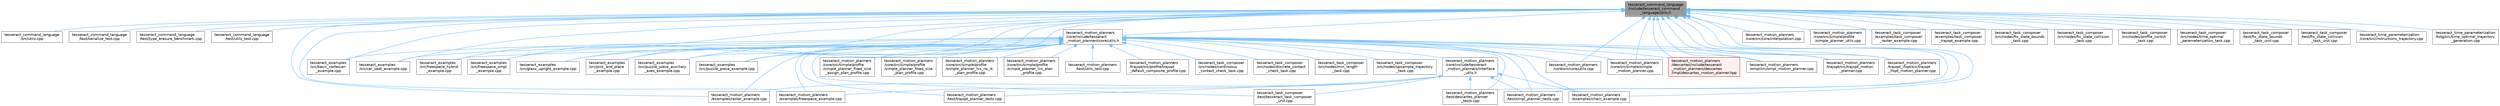 digraph "tesseract_command_language/include/tesseract_command_language/utils.h"
{
 // LATEX_PDF_SIZE
  bgcolor="transparent";
  edge [fontname=Helvetica,fontsize=10,labelfontname=Helvetica,labelfontsize=10];
  node [fontname=Helvetica,fontsize=10,shape=box,height=0.2,width=0.4];
  Node1 [label="tesseract_command_language\l/include/tesseract_command\l_language/utils.h",height=0.2,width=0.4,color="gray40", fillcolor="grey60", style="filled", fontcolor="black",tooltip=" "];
  Node1 -> Node2 [dir="back",color="steelblue1",style="solid"];
  Node2 [label="tesseract_command_language\l/src/utils.cpp",height=0.2,width=0.4,color="grey40", fillcolor="white", style="filled",URL="$df/d2b/tesseract__command__language_2src_2utils_8cpp.html",tooltip=" "];
  Node1 -> Node3 [dir="back",color="steelblue1",style="solid"];
  Node3 [label="tesseract_command_language\l/test/serialize_test.cpp",height=0.2,width=0.4,color="grey40", fillcolor="white", style="filled",URL="$de/df3/tesseract__command__language_2test_2serialize__test_8cpp.html",tooltip=" "];
  Node1 -> Node4 [dir="back",color="steelblue1",style="solid"];
  Node4 [label="tesseract_command_language\l/test/type_erasure_benchmark.cpp",height=0.2,width=0.4,color="grey40", fillcolor="white", style="filled",URL="$d1/dbe/type__erasure__benchmark_8cpp.html",tooltip=" "];
  Node1 -> Node5 [dir="back",color="steelblue1",style="solid"];
  Node5 [label="tesseract_command_language\l/test/utils_test.cpp",height=0.2,width=0.4,color="grey40", fillcolor="white", style="filled",URL="$d8/df6/tesseract__command__language_2test_2utils__test_8cpp.html",tooltip=" "];
  Node1 -> Node6 [dir="back",color="steelblue1",style="solid"];
  Node6 [label="tesseract_examples\l/src/basic_cartesian\l_example.cpp",height=0.2,width=0.4,color="grey40", fillcolor="white", style="filled",URL="$da/d69/basic__cartesian__example_8cpp.html",tooltip=" "];
  Node1 -> Node7 [dir="back",color="steelblue1",style="solid"];
  Node7 [label="tesseract_examples\l/src/car_seat_example.cpp",height=0.2,width=0.4,color="grey40", fillcolor="white", style="filled",URL="$d0/d87/car__seat__example_8cpp.html",tooltip="Car seat example implementation."];
  Node1 -> Node8 [dir="back",color="steelblue1",style="solid"];
  Node8 [label="tesseract_examples\l/src/freespace_hybrid\l_example.cpp",height=0.2,width=0.4,color="grey40", fillcolor="white", style="filled",URL="$d1/dda/freespace__hybrid__example_8cpp.html",tooltip=" "];
  Node1 -> Node9 [dir="back",color="steelblue1",style="solid"];
  Node9 [label="tesseract_examples\l/src/freespace_ompl\l_example.cpp",height=0.2,width=0.4,color="grey40", fillcolor="white", style="filled",URL="$d1/d33/freespace__ompl__example_8cpp.html",tooltip="An example of a feespace motion planning with OMPL."];
  Node1 -> Node10 [dir="back",color="steelblue1",style="solid"];
  Node10 [label="tesseract_examples\l/src/glass_upright_example.cpp",height=0.2,width=0.4,color="grey40", fillcolor="white", style="filled",URL="$dc/da1/glass__upright__example_8cpp.html",tooltip="Glass upright example implementation."];
  Node1 -> Node11 [dir="back",color="steelblue1",style="solid"];
  Node11 [label="tesseract_examples\l/src/pick_and_place\l_example.cpp",height=0.2,width=0.4,color="grey40", fillcolor="white", style="filled",URL="$d9/d6a/pick__and__place__example_8cpp.html",tooltip="Pick and place implementation."];
  Node1 -> Node12 [dir="back",color="steelblue1",style="solid"];
  Node12 [label="tesseract_examples\l/src/puzzle_piece_auxillary\l_axes_example.cpp",height=0.2,width=0.4,color="grey40", fillcolor="white", style="filled",URL="$d3/d7e/puzzle__piece__auxillary__axes__example_8cpp.html",tooltip="Puzzle piece auxillary axes implementation."];
  Node1 -> Node13 [dir="back",color="steelblue1",style="solid"];
  Node13 [label="tesseract_examples\l/src/puzzle_piece_example.cpp",height=0.2,width=0.4,color="grey40", fillcolor="white", style="filled",URL="$dd/d8f/puzzle__piece__example_8cpp.html",tooltip="Puzzle piece example implementation."];
  Node1 -> Node14 [dir="back",color="steelblue1",style="solid"];
  Node14 [label="tesseract_motion_planners\l/core/include/tesseract\l_motion_planners/core/utils.h",height=0.2,width=0.4,color="grey40", fillcolor="white", style="filled",URL="$d9/d8b/tesseract__motion__planners_2core_2include_2tesseract__motion__planners_2core_2utils_8h.html",tooltip="Planner utility functions."];
  Node14 -> Node6 [dir="back",color="steelblue1",style="solid"];
  Node14 -> Node7 [dir="back",color="steelblue1",style="solid"];
  Node14 -> Node8 [dir="back",color="steelblue1",style="solid"];
  Node14 -> Node9 [dir="back",color="steelblue1",style="solid"];
  Node14 -> Node10 [dir="back",color="steelblue1",style="solid"];
  Node14 -> Node11 [dir="back",color="steelblue1",style="solid"];
  Node14 -> Node12 [dir="back",color="steelblue1",style="solid"];
  Node14 -> Node13 [dir="back",color="steelblue1",style="solid"];
  Node14 -> Node15 [dir="back",color="steelblue1",style="solid"];
  Node15 [label="tesseract_motion_planners\l/core/include/tesseract\l_motion_planners/interface\l_utils.h",height=0.2,width=0.4,color="grey40", fillcolor="white", style="filled",URL="$d8/df9/interface__utils_8h.html",tooltip=" "];
  Node15 -> Node16 [dir="back",color="steelblue1",style="solid"];
  Node16 [label="tesseract_motion_planners\l/examples/chain_example.cpp",height=0.2,width=0.4,color="grey40", fillcolor="white", style="filled",URL="$d2/de8/chain__example_8cpp.html",tooltip="Chained motion planning example."];
  Node15 -> Node17 [dir="back",color="steelblue1",style="solid"];
  Node17 [label="tesseract_motion_planners\l/examples/freespace_example.cpp",height=0.2,width=0.4,color="grey40", fillcolor="white", style="filled",URL="$d4/d82/freespace__example_8cpp.html",tooltip="Freespace motion planning example."];
  Node15 -> Node18 [dir="back",color="steelblue1",style="solid"];
  Node18 [label="tesseract_motion_planners\l/examples/raster_example.cpp",height=0.2,width=0.4,color="grey40", fillcolor="white", style="filled",URL="$d4/dfe/raster__example_8cpp.html",tooltip="Raster motion planning example."];
  Node15 -> Node19 [dir="back",color="steelblue1",style="solid"];
  Node19 [label="tesseract_motion_planners\l/test/descartes_planner\l_tests.cpp",height=0.2,width=0.4,color="grey40", fillcolor="white", style="filled",URL="$d6/dcb/descartes__planner__tests_8cpp.html",tooltip="This contains unit test for the tesseract descartes planner."];
  Node15 -> Node20 [dir="back",color="steelblue1",style="solid"];
  Node20 [label="tesseract_motion_planners\l/test/ompl_planner_tests.cpp",height=0.2,width=0.4,color="grey40", fillcolor="white", style="filled",URL="$d9/d5d/ompl__planner__tests_8cpp.html",tooltip="This contains unit test for the tesseract descartes planner."];
  Node15 -> Node21 [dir="back",color="steelblue1",style="solid"];
  Node21 [label="tesseract_motion_planners\l/test/trajopt_planner_tests.cpp",height=0.2,width=0.4,color="grey40", fillcolor="white", style="filled",URL="$db/d0c/trajopt__planner__tests_8cpp.html",tooltip=" "];
  Node15 -> Node22 [dir="back",color="steelblue1",style="solid"];
  Node22 [label="tesseract_task_composer\l/test/tesseract_task_composer\l_unit.cpp",height=0.2,width=0.4,color="grey40", fillcolor="white", style="filled",URL="$d7/db5/tesseract__task__composer__unit_8cpp.html",tooltip=" "];
  Node14 -> Node23 [dir="back",color="steelblue1",style="solid"];
  Node23 [label="tesseract_motion_planners\l/core/src/core/utils.cpp",height=0.2,width=0.4,color="grey40", fillcolor="white", style="filled",URL="$d9/d32/tesseract__motion__planners_2core_2src_2core_2utils_8cpp.html",tooltip=" "];
  Node14 -> Node24 [dir="back",color="steelblue1",style="solid"];
  Node24 [label="tesseract_motion_planners\l/core/src/simple/profile\l/simple_planner_fixed_size\l_assign_plan_profile.cpp",height=0.2,width=0.4,color="grey40", fillcolor="white", style="filled",URL="$d3/db1/simple__planner__fixed__size__assign__plan__profile_8cpp.html",tooltip=" "];
  Node14 -> Node25 [dir="back",color="steelblue1",style="solid"];
  Node25 [label="tesseract_motion_planners\l/core/src/simple/profile\l/simple_planner_fixed_size\l_plan_profile.cpp",height=0.2,width=0.4,color="grey40", fillcolor="white", style="filled",URL="$da/d37/simple__planner__fixed__size__plan__profile_8cpp.html",tooltip=" "];
  Node14 -> Node26 [dir="back",color="steelblue1",style="solid"];
  Node26 [label="tesseract_motion_planners\l/core/src/simple/profile\l/simple_planner_lvs_no_ik\l_plan_profile.cpp",height=0.2,width=0.4,color="grey40", fillcolor="white", style="filled",URL="$d0/d55/simple__planner__lvs__no__ik__plan__profile_8cpp.html",tooltip="This does not use inverse kinematics."];
  Node14 -> Node27 [dir="back",color="steelblue1",style="solid"];
  Node27 [label="tesseract_motion_planners\l/core/src/simple/profile\l/simple_planner_lvs_plan\l_profile.cpp",height=0.2,width=0.4,color="grey40", fillcolor="white", style="filled",URL="$d7/ddb/simple__planner__lvs__plan__profile_8cpp.html",tooltip=" "];
  Node14 -> Node28 [dir="back",color="steelblue1",style="solid"];
  Node28 [label="tesseract_motion_planners\l/core/src/simple/simple\l_motion_planner.cpp",height=0.2,width=0.4,color="grey40", fillcolor="white", style="filled",URL="$dc/d28/simple__motion__planner_8cpp.html",tooltip="The simple planner is meant to be a tool for assigning values to the seed. The planner simply loops o..."];
  Node14 -> Node29 [dir="back",color="steelblue1",style="solid"];
  Node29 [label="tesseract_motion_planners\l/descartes/include/tesseract\l_motion_planners/descartes\l/impl/descartes_motion_planner.hpp",height=0.2,width=0.4,color="red", fillcolor="#FFF0F0", style="filled",URL="$dd/dad/descartes__motion__planner_8hpp.html",tooltip="Tesseract ROS Descartes planner."];
  Node14 -> Node16 [dir="back",color="steelblue1",style="solid"];
  Node14 -> Node17 [dir="back",color="steelblue1",style="solid"];
  Node14 -> Node18 [dir="back",color="steelblue1",style="solid"];
  Node14 -> Node31 [dir="back",color="steelblue1",style="solid"];
  Node31 [label="tesseract_motion_planners\l/ompl/src/ompl_motion_planner.cpp",height=0.2,width=0.4,color="grey40", fillcolor="white", style="filled",URL="$d8/d63/ompl__motion__planner_8cpp.html",tooltip="Tesseract OMPL motion planner."];
  Node14 -> Node19 [dir="back",color="steelblue1",style="solid"];
  Node14 -> Node20 [dir="back",color="steelblue1",style="solid"];
  Node14 -> Node21 [dir="back",color="steelblue1",style="solid"];
  Node14 -> Node32 [dir="back",color="steelblue1",style="solid"];
  Node32 [label="tesseract_motion_planners\l/test/utils_test.cpp",height=0.2,width=0.4,color="grey40", fillcolor="white", style="filled",URL="$d7/ddd/tesseract__motion__planners_2test_2utils__test_8cpp.html",tooltip=" "];
  Node14 -> Node33 [dir="back",color="steelblue1",style="solid"];
  Node33 [label="tesseract_motion_planners\l/trajopt/src/profile/trajopt\l_default_composite_profile.cpp",height=0.2,width=0.4,color="grey40", fillcolor="white", style="filled",URL="$d7/dc1/trajopt__default__composite__profile_8cpp.html",tooltip=" "];
  Node14 -> Node34 [dir="back",color="steelblue1",style="solid"];
  Node34 [label="tesseract_motion_planners\l/trajopt/src/trajopt_motion\l_planner.cpp",height=0.2,width=0.4,color="grey40", fillcolor="white", style="filled",URL="$dc/df5/trajopt__motion__planner_8cpp.html",tooltip=" "];
  Node14 -> Node35 [dir="back",color="steelblue1",style="solid"];
  Node35 [label="tesseract_motion_planners\l/trajopt_ifopt/src/trajopt\l_ifopt_motion_planner.cpp",height=0.2,width=0.4,color="grey40", fillcolor="white", style="filled",URL="$d8/d69/trajopt__ifopt__motion__planner_8cpp.html",tooltip=" "];
  Node14 -> Node36 [dir="back",color="steelblue1",style="solid"];
  Node36 [label="tesseract_task_composer\l/src/nodes/continuous\l_contact_check_task.cpp",height=0.2,width=0.4,color="grey40", fillcolor="white", style="filled",URL="$d6/da7/continuous__contact__check__task_8cpp.html",tooltip="Continuous collision check trajectory."];
  Node14 -> Node37 [dir="back",color="steelblue1",style="solid"];
  Node37 [label="tesseract_task_composer\l/src/nodes/discrete_contact\l_check_task.cpp",height=0.2,width=0.4,color="grey40", fillcolor="white", style="filled",URL="$df/d36/discrete__contact__check__task_8cpp.html",tooltip="Discrete collision check trajectory."];
  Node14 -> Node38 [dir="back",color="steelblue1",style="solid"];
  Node38 [label="tesseract_task_composer\l/src/nodes/min_length\l_task.cpp",height=0.2,width=0.4,color="grey40", fillcolor="white", style="filled",URL="$dd/d1c/min__length__task_8cpp.html",tooltip="Task for processing the seed so it meets a minimum length. Planners like trajopt need at least 10 sta..."];
  Node14 -> Node39 [dir="back",color="steelblue1",style="solid"];
  Node39 [label="tesseract_task_composer\l/src/nodes/upsample_trajectory\l_task.cpp",height=0.2,width=0.4,color="grey40", fillcolor="white", style="filled",URL="$d0/dce/upsample__trajectory__task_8cpp.html",tooltip=" "];
  Node14 -> Node22 [dir="back",color="steelblue1",style="solid"];
  Node1 -> Node40 [dir="back",color="steelblue1",style="solid"];
  Node40 [label="tesseract_motion_planners\l/core/src/core/interpolation.cpp",height=0.2,width=0.4,color="grey40", fillcolor="white", style="filled",URL="$d2/d6c/interpolation_8cpp.html",tooltip="Provides interpolation utils structs."];
  Node1 -> Node23 [dir="back",color="steelblue1",style="solid"];
  Node1 -> Node41 [dir="back",color="steelblue1",style="solid"];
  Node41 [label="tesseract_motion_planners\l/core/src/simple/profile\l/simple_planner_utils.cpp",height=0.2,width=0.4,color="grey40", fillcolor="white", style="filled",URL="$d7/d8c/simple__planner__utils_8cpp.html",tooltip="Provides interpolation utils structs."];
  Node1 -> Node28 [dir="back",color="steelblue1",style="solid"];
  Node1 -> Node29 [dir="back",color="steelblue1",style="solid"];
  Node1 -> Node16 [dir="back",color="steelblue1",style="solid"];
  Node1 -> Node17 [dir="back",color="steelblue1",style="solid"];
  Node1 -> Node18 [dir="back",color="steelblue1",style="solid"];
  Node1 -> Node31 [dir="back",color="steelblue1",style="solid"];
  Node1 -> Node19 [dir="back",color="steelblue1",style="solid"];
  Node1 -> Node20 [dir="back",color="steelblue1",style="solid"];
  Node1 -> Node34 [dir="back",color="steelblue1",style="solid"];
  Node1 -> Node35 [dir="back",color="steelblue1",style="solid"];
  Node1 -> Node42 [dir="back",color="steelblue1",style="solid"];
  Node42 [label="tesseract_task_composer\l/examples/task_composer\l_raster_example.cpp",height=0.2,width=0.4,color="grey40", fillcolor="white", style="filled",URL="$db/d4d/task__composer__raster__example_8cpp.html",tooltip=" "];
  Node1 -> Node43 [dir="back",color="steelblue1",style="solid"];
  Node43 [label="tesseract_task_composer\l/examples/task_composer\l_trajopt_example.cpp",height=0.2,width=0.4,color="grey40", fillcolor="white", style="filled",URL="$de/d6f/task__composer__trajopt__example_8cpp.html",tooltip=" "];
  Node1 -> Node44 [dir="back",color="steelblue1",style="solid"];
  Node44 [label="tesseract_task_composer\l/src/nodes/fix_state_bounds\l_task.cpp",height=0.2,width=0.4,color="grey40", fillcolor="white", style="filled",URL="$dc/db6/fix__state__bounds__task_8cpp.html",tooltip="Task that changes the plan instructions to make push them back within joint limits."];
  Node1 -> Node45 [dir="back",color="steelblue1",style="solid"];
  Node45 [label="tesseract_task_composer\l/src/nodes/fix_state_collision\l_task.cpp",height=0.2,width=0.4,color="grey40", fillcolor="white", style="filled",URL="$d1/d25/fix__state__collision__task_8cpp.html",tooltip=" "];
  Node1 -> Node46 [dir="back",color="steelblue1",style="solid"];
  Node46 [label="tesseract_task_composer\l/src/nodes/profile_switch\l_task.cpp",height=0.2,width=0.4,color="grey40", fillcolor="white", style="filled",URL="$d2/d1f/profile__switch__task_8cpp.html",tooltip=" "];
  Node1 -> Node47 [dir="back",color="steelblue1",style="solid"];
  Node47 [label="tesseract_task_composer\l/src/nodes/time_optimal\l_parameterization_task.cpp",height=0.2,width=0.4,color="grey40", fillcolor="white", style="filled",URL="$d4/df4/time__optimal__parameterization__task_8cpp.html",tooltip=" "];
  Node1 -> Node48 [dir="back",color="steelblue1",style="solid"];
  Node48 [label="tesseract_task_composer\l/test/fix_state_bounds\l_task_unit.cpp",height=0.2,width=0.4,color="grey40", fillcolor="white", style="filled",URL="$d1/d6c/fix__state__bounds__task__unit_8cpp.html",tooltip=" "];
  Node1 -> Node49 [dir="back",color="steelblue1",style="solid"];
  Node49 [label="tesseract_task_composer\l/test/fix_state_collision\l_task_unit.cpp",height=0.2,width=0.4,color="grey40", fillcolor="white", style="filled",URL="$dc/d6a/fix__state__collision__task__unit_8cpp.html",tooltip=" "];
  Node1 -> Node50 [dir="back",color="steelblue1",style="solid"];
  Node50 [label="tesseract_time_parameterization\l/core/src/instructions_trajectory.cpp",height=0.2,width=0.4,color="grey40", fillcolor="white", style="filled",URL="$d7/da7/instructions__trajectory_8cpp.html",tooltip="Trajectory Container implementation for command language instructions."];
  Node1 -> Node51 [dir="back",color="steelblue1",style="solid"];
  Node51 [label="tesseract_time_parameterization\l/totg/src/time_optimal_trajectory\l_generation.cpp",height=0.2,width=0.4,color="grey40", fillcolor="white", style="filled",URL="$d0/d26/time__optimal__trajectory__generation_8cpp.html",tooltip=" "];
}
